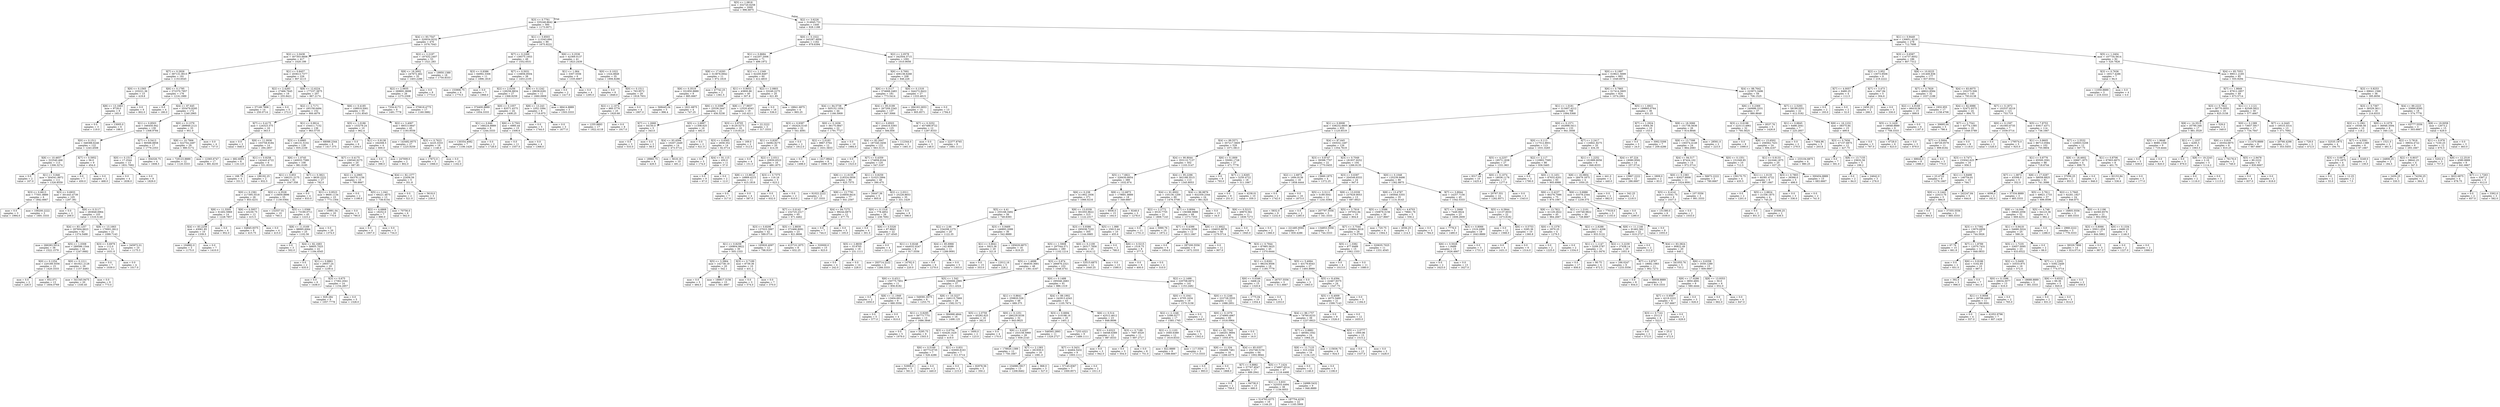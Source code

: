 digraph Tree {
node [shape=box] ;
0 [label="X[5] <= 1.0818\nmse = 332720.6258\nsamples = 2000\nvalue = 996.6875"] ;
1 [label="X[3] <= 0.7761\nmse = 335248.8642\nsamples = 560\nvalue = 1173.0071"] ;
0 -> 1 [labeldistance=2.5, labelangle=45, headlabel="True"] ;
2 [label="X[4] <= 93.7547\nmse = 320034.9232\nsamples = 470\nvalue = 1076.7043"] ;
1 -> 2 ;
3 [label="X[2] <= 2.0438\nmse = 307303.6606\nsamples = 417\nvalue = 1020.199"] ;
2 -> 3 ;
4 [label="X[7] <= 0.2926\nmse = 397131.9015\nsamples = 191\nvalue = 1153.6545"] ;
3 -> 4 ;
5 [label="X[0] <= 0.1565\nmse = 103221.36\nsamples = 15\nvalue = 419.8"] ;
4 -> 5 ;
6 [label="X[8] <= 13.1663\nmse = 9728.0\nsamples = 9\nvalue = 165.0"] ;
5 -> 6 ;
7 [label="mse = 0.0\nsamples = 3\nvalue = 119.0"] ;
6 -> 7 ;
8 [label="mse = 13005.0\nsamples = 6\nvalue = 188.0"] ;
6 -> 8 ;
9 [label="mse = 0.0\nsamples = 6\nvalue = 802.0"] ;
5 -> 9 ;
10 [label="X[6] <= 0.1795\nmse = 372370.7957\nsamples = 176\nvalue = 1216.1989"] ;
4 -> 10 ;
11 [label="mse = 0.0\nsamples = 4\nvalue = 180.0"] ;
10 -> 11 ;
12 [label="X[4] <= 87.645\nmse = 355479.9295\nsamples = 172\nvalue = 1240.2965"] ;
10 -> 12 ;
13 [label="X[1] <= 0.8503\nmse = 346450.942\nsamples = 139\nvalue = 1308.9784"] ;
12 -> 13 ;
14 [label="X[0] <= 0.1511\nmse = 348388.6246\nsamples = 122\nvalue = 1243.4508"] ;
13 -> 14 ;
15 [label="X[8] <= 10.4657\nmse = 322540.468\nsamples = 113\nvalue = 1306.3274"] ;
14 -> 15 ;
16 [label="mse = 0.0\nsamples = 2\nvalue = 167.0"] ;
15 -> 16 ;
17 [label="X[1] <= 0.846\nmse = 304541.9972\nsamples = 111\nvalue = 1326.8559"] ;
15 -> 17 ;
18 [label="X[3] <= 0.6613\nmse = 77501.8889\nsamples = 6\nvalue = 1842.6667"] ;
17 -> 18 ;
19 [label="mse = 0.0\nsamples = 3\nvalue = 1994.0"] ;
18 -> 19 ;
20 [label="mse = 109200.2222\nsamples = 3\nvalue = 1691.3333"] ;
18 -> 20 ;
21 [label="X[3] <= 0.6933\nmse = 301443.4739\nsamples = 105\nvalue = 1297.381"] ;
17 -> 21 ;
22 [label="mse = 0.0\nsamples = 2\nvalue = 209.0"] ;
21 -> 22 ;
23 [label="X[6] <= 0.3117\nmse = 283848.6964\nsamples = 103\nvalue = 1318.5146"] ;
21 -> 23 ;
24 [label="X[4] <= 83.1257\nmse = 297604.6623\nsamples = 82\nvalue = 1374.5488"] ;
23 -> 24 ;
25 [label="mse = 266283.5014\nsamples = 38\nvalue = 1522.1579"] ;
24 -> 25 ;
26 [label="X[5] <= 1.0308\nmse = 289586.1544\nsamples = 44\nvalue = 1247.0682"] ;
24 -> 26 ;
27 [label="X[0] <= 0.1254\nmse = 220189.5556\nsamples = 15\nvalue = 1420.3333"] ;
26 -> 27 ;
28 [label="mse = 0.0\nsamples = 2\nvalue = 226.0"] ;
27 -> 28 ;
29 [label="mse = 852.071\nsamples = 13\nvalue = 1604.0769"] ;
27 -> 29 ;
30 [label="X[0] <= 0.1211\nmse = 301921.2128\nsamples = 29\nvalue = 1157.4483"] ;
26 -> 30 ;
31 [label="mse = 341345.9475\nsamples = 20\nvalue = 1330.45"] ;
30 -> 31 ;
32 [label="mse = 0.0\nsamples = 9\nvalue = 773.0"] ;
30 -> 32 ;
33 [label="X[8] <= 13.1663\nmse = 170001.0612\nsamples = 21\nvalue = 1099.7143"] ;
23 -> 33 ;
34 [label="X[3] <= 0.6979\nmse = 112.0\nsamples = 11\nvalue = 1031.0"] ;
33 -> 34 ;
35 [label="mse = 0.0\nsamples = 7\nvalue = 1039.0"] ;
34 -> 35 ;
36 [label="mse = 0.0\nsamples = 4\nvalue = 1017.0"] ;
34 -> 36 ;
37 [label="mse = 345972.01\nsamples = 10\nvalue = 1175.3"] ;
33 -> 37 ;
38 [label="X[7] <= 0.5952\nmse = 56.0\nsamples = 9\nvalue = 454.0"] ;
14 -> 38 ;
39 [label="mse = 0.0\nsamples = 7\nvalue = 450.0"] ;
38 -> 39 ;
40 [label="mse = 0.0\nsamples = 2\nvalue = 468.0"] ;
38 -> 40 ;
41 [label="X[7] <= 0.5413\nmse = 80588.8858\nsamples = 17\nvalue = 1779.2353"] ;
13 -> 41 ;
42 [label="X[0] <= 0.1511\nmse = 17.2544\nsamples = 13\nvalue = 1831.7692"] ;
41 -> 42 ;
43 [label="mse = 0.0\nsamples = 4\nvalue = 1838.0"] ;
42 -> 43 ;
44 [label="mse = 0.0\nsamples = 9\nvalue = 1829.0"] ;
42 -> 44 ;
45 [label="mse = 304326.75\nsamples = 4\nvalue = 1608.5"] ;
41 -> 45 ;
46 [label="X[0] <= 0.1379\nmse = 289949.2121\nsamples = 33\nvalue = 951.0"] ;
12 -> 46 ;
47 [label="X[8] <= 10.7906\nmse = 322754.2497\nsamples = 29\nvalue = 980.5172"] ;
46 -> 47 ;
48 [label="mse = 729123.8889\nsamples = 12\nvalue = 1120.3333"] ;
47 -> 48 ;
49 [label="mse = 12365.6747\nsamples = 17\nvalue = 881.8235"] ;
47 -> 49 ;
50 [label="mse = 0.0\nsamples = 4\nvalue = 737.0"] ;
46 -> 50 ;
51 [label="X[1] <= 0.8457\nmse = 203613.7377\nsamples = 226\nvalue = 907.4115"] ;
3 -> 51 ;
52 [label="X[2] <= 2.4283\nmse = 27466.7645\nsamples = 19\nvalue = 255.8421"] ;
51 -> 52 ;
53 [label="mse = 37149.7806\nsamples = 14\nvalue = 250.0714"] ;
52 -> 53 ;
54 [label="mse = 0.0\nsamples = 5\nvalue = 272.0"] ;
52 -> 54 ;
55 [label="X[8] <= 12.6224\nmse = 177237.3875\nsamples = 207\nvalue = 967.2174"] ;
51 -> 55 ;
56 [label="X[2] <= 2.7171\nmse = 185158.6494\nsamples = 152\nvalue = 900.4079"] ;
55 -> 56 ;
57 [label="X[7] <= 0.4175\nmse = 124323.375\nsamples = 16\nvalue = 363.5"] ;
56 -> 57 ;
58 [label="mse = 0.0\nsamples = 2\nvalue = 848.0"] ;
57 -> 58 ;
59 [label="X[8] <= 11.0936\nmse = 103758.9184\nsamples = 14\nvalue = 294.2857"] ;
57 -> 59 ;
60 [label="mse = 682.6094\nsamples = 8\nvalue = 116.125"] ;
59 -> 60 ;
61 [label="X[1] <= 0.9258\nmse = 142443.4722\nsamples = 6\nvalue = 531.8333"] ;
59 -> 61 ;
62 [label="mse = 168.75\nsamples = 4\nvalue = 331.5"] ;
61 -> 62 ;
63 [label="mse = 186192.25\nsamples = 2\nvalue = 932.5"] ;
61 -> 63 ;
64 [label="X[1] <= 0.9914\nmse = 154411.7152\nsamples = 136\nvalue = 963.5735"] ;
56 -> 64 ;
65 [label="X[3] <= 0.6985\nmse = 146131.5102\nsamples = 128\nvalue = 935.2109"] ;
64 -> 65 ;
66 [label="X[6] <= 1.0745\nmse = 140033.7589\nsamples = 108\nvalue = 981.0185"] ;
65 -> 66 ;
67 [label="X[1] <= 0.853\nmse = 166231.2175\nsamples = 81\nvalue = 1047.358"] ;
66 -> 67 ;
68 [label="X[0] <= 0.1581\nmse = 217395.5518\nsamples = 26\nvalue = 853.4231"] ;
67 -> 68 ;
69 [label="X[8] <= 11.5505\nmse = 61402.5969\nsamples = 14\nvalue = 1228.7857"] ;
68 -> 69 ;
70 [label="X[4] <= 83.2259\nmse = 43061.85\nsamples = 10\nvalue = 1339.5"] ;
69 -> 70 ;
71 [label="mse = 104882.0\nsamples = 3\nvalue = 1175.0"] ;
70 -> 71 ;
72 [label="mse = 0.0\nsamples = 7\nvalue = 1410.0"] ;
70 -> 72 ;
73 [label="mse = 0.0\nsamples = 4\nvalue = 952.0"] ;
69 -> 73 ;
74 [label="X[6] <= 0.5957\nmse = 43230.75\nsamples = 12\nvalue = 415.5"] ;
68 -> 74 ;
75 [label="mse = 64845.9375\nsamples = 8\nvalue = 415.75"] ;
74 -> 75 ;
76 [label="mse = 0.0\nsamples = 4\nvalue = 415.0"] ;
74 -> 76 ;
77 [label="X[2] <= 4.3528\nmse = 115859.8896\nsamples = 55\nvalue = 1139.0364"] ;
67 -> 77 ;
78 [label="mse = 132557.01\nsamples = 10\nvalue = 760.3"] ;
77 -> 78 ;
79 [label="X[5] <= 1.0366\nmse = 73190.0711\nsamples = 45\nvalue = 1223.2"] ;
77 -> 79 ;
80 [label="X[8] <= 11.0169\nmse = 98995.6064\nsamples = 25\nvalue = 1102.56"] ;
79 -> 80 ;
81 [label="mse = 0.0\nsamples = 3\nvalue = 502.0"] ;
80 -> 81 ;
82 [label="X[4] <= 82.1683\nmse = 56605.7025\nsamples = 22\nvalue = 1184.4545"] ;
80 -> 82 ;
83 [label="mse = 0.0\nsamples = 2\nvalue = 635.0"] ;
82 -> 83 ;
84 [label="X[1] <= 0.8861\nmse = 29057.24\nsamples = 20\nvalue = 1239.4"] ;
82 -> 84 ;
85 [label="mse = 0.0\nsamples = 6\nvalue = 1438.0"] ;
84 -> 85 ;
86 [label="X[3] <= 0.675\nmse = 17362.2041\nsamples = 14\nvalue = 1154.2857"] ;
84 -> 86 ;
87 [label="mse = 929.284\nsamples = 9\nvalue = 1057.7778"] ;
86 -> 87 ;
88 [label="mse = 0.0\nsamples = 5\nvalue = 1328.0"] ;
86 -> 88 ;
89 [label="mse = 0.0\nsamples = 20\nvalue = 1374.0"] ;
79 -> 89 ;
90 [label="X[7] <= 0.3821\nmse = 8630.2222\nsamples = 27\nvalue = 782.0"] ;
66 -> 90 ;
91 [label="mse = 0.0\nsamples = 4\nvalue = 833.0"] ;
90 -> 91 ;
92 [label="X[1] <= 0.9523\nmse = 9600.1134\nsamples = 23\nvalue = 773.1304"] ;
90 -> 92 ;
93 [label="mse = 10991.04\nsamples = 20\nvalue = 770.6"] ;
92 -> 93 ;
94 [label="mse = 0.0\nsamples = 3\nvalue = 790.0"] ;
92 -> 94 ;
95 [label="X[7] <= 0.4175\nmse = 106540.9275\nsamples = 20\nvalue = 687.85"] ;
65 -> 95 ;
96 [label="X[2] <= 4.2965\nmse = 84378.1156\nsamples = 15\nvalue = 799.8667"] ;
95 -> 96 ;
97 [label="mse = 0.0\nsamples = 2\nvalue = 1198.0"] ;
96 -> 97 ;
98 [label="X[5] <= 1.042\nmse = 69221.4675\nsamples = 13\nvalue = 738.6154"] ;
96 -> 98 ;
99 [label="X[2] <= 4.6868\nmse = 18252.0\nsamples = 7\nvalue = 890.0"] ;
98 -> 99 ;
100 [label="mse = 0.0\nsamples = 4\nvalue = 1007.0"] ;
99 -> 100 ;
101 [label="mse = 0.0\nsamples = 3\nvalue = 734.0"] ;
99 -> 101 ;
102 [label="mse = 70756.0\nsamples = 6\nvalue = 562.0"] ;
98 -> 102 ;
103 [label="X[4] <= 82.1377\nmse = 22456.56\nsamples = 5\nvalue = 351.8"] ;
95 -> 103 ;
104 [label="mse = 0.0\nsamples = 2\nvalue = 521.0"] ;
103 -> 104 ;
105 [label="mse = 5618.0\nsamples = 3\nvalue = 239.0"] ;
103 -> 105 ;
106 [label="mse = 68088.2344\nsamples = 8\nvalue = 1417.375"] ;
64 -> 106 ;
107 [label="X[6] <= 0.4185\nmse = 108919.5061\nsamples = 55\nvalue = 1151.8545"] ;
55 -> 107 ;
108 [label="X[5] <= 1.0186\nmse = 153279.24\nsamples = 10\nvalue = 962.4"] ;
107 -> 108 ;
109 [label="mse = 0.0\nsamples = 6\nvalue = 1204.0"] ;
108 -> 109 ;
110 [label="X[1] <= 0.9138\nmse = 164308.5\nsamples = 4\nvalue = 600.0"] ;
108 -> 110 ;
111 [label="mse = 0.0\nsamples = 2\nvalue = 398.0"] ;
110 -> 111 ;
112 [label="mse = 247009.0\nsamples = 2\nvalue = 802.0"] ;
110 -> 112 ;
113 [label="X[2] <= 3.4067\nmse = 89313.0647\nsamples = 45\nvalue = 1193.9556"] ;
107 -> 113 ;
114 [label="mse = 143482.9575\nsamples = 27\nvalue = 1225.9259"] ;
113 -> 114 ;
115 [label="X[3] <= 0.7623\nmse = 4225.3333\nsamples = 18\nvalue = 1146.0"] ;
113 -> 115 ;
116 [label="mse = 17672.0\nsamples = 3\nvalue = 1066.0"] ;
115 -> 116 ;
117 [label="mse = 0.0\nsamples = 15\nvalue = 1162.0"] ;
115 -> 117 ;
118 [label="X[2] <= 2.2197\nmse = 197432.2407\nsamples = 53\nvalue = 1521.283"] ;
2 -> 118 ;
119 [label="X[8] <= 18.3002\nmse = 247672.462\nsamples = 35\nvalue = 1403.2286"] ;
118 -> 119 ;
120 [label="X[2] <= 2.0935\nmse = 269691.8698\nsamples = 26\nvalue = 1275.2308"] ;
119 -> 120 ;
121 [label="mse = 7334.6173\nsamples = 9\nvalue = 1491.7778"] ;
120 -> 121 ;
122 [label="mse = 370618.4775\nsamples = 17\nvalue = 1160.5882"] ;
120 -> 122 ;
123 [label="mse = 0.0\nsamples = 9\nvalue = 1773.0"] ;
119 -> 123 ;
124 [label="mse = 19950.1389\nsamples = 18\nvalue = 1750.8333"] ;
118 -> 124 ;
125 [label="X[1] <= 0.8503\nmse = 113343.694\nsamples = 90\nvalue = 1675.9222"] ;
1 -> 125 ;
126 [label="X[7] <= 0.2269\nmse = 139375.1653\nsamples = 49\nvalue = 1552.6531"] ;
125 -> 126 ;
127 [label="X[3] <= 0.9386\nmse = 64992.3306\nsamples = 11\nvalue = 1896.1818"] ;
126 -> 127 ;
128 [label="mse = 153906.75\nsamples = 4\nvalue = 1770.5"] ;
127 -> 128 ;
129 [label="mse = 0.0\nsamples = 7\nvalue = 1968.0"] ;
127 -> 129 ;
130 [label="X[7] <= 0.5031\nmse = 116856.8504\nsamples = 38\nvalue = 1453.2105"] ;
126 -> 130 ;
131 [label="X[2] <= 2.0256\nmse = 128256.8834\nsamples = 27\nvalue = 1368.9259"] ;
130 -> 131 ;
132 [label="mse = 374400.8889\nsamples = 3\nvalue = 1054.3333"] ;
131 -> 132 ;
133 [label="X[0] <= 0.1057\nmse = 83571.4375\nsamples = 24\nvalue = 1408.25"] ;
131 -> 133 ;
134 [label="X[1] <= 0.846\nmse = 168224.8889\nsamples = 9\nvalue = 1244.3333"] ;
133 -> 134 ;
135 [label="mse = 130354.4082\nsamples = 7\nvalue = 1106.1429"] ;
134 -> 135 ;
136 [label="mse = 0.0\nsamples = 2\nvalue = 1728.0"] ;
134 -> 136 ;
137 [label="X[6] <= 0.7501\nmse = 6985.44\nsamples = 15\nvalue = 1506.6"] ;
133 -> 137 ;
138 [label="mse = 0.0\nsamples = 11\nvalue = 1557.0"] ;
137 -> 138 ;
139 [label="mse = 0.0\nsamples = 4\nvalue = 1368.0"] ;
137 -> 139 ;
140 [label="X[0] <= 0.1242\nmse = 28638.6281\nsamples = 11\nvalue = 1660.0909"] ;
130 -> 140 ;
141 [label="X[8] <= 13.243\nmse = 1052.1094\nsamples = 8\nvalue = 1718.875"] ;
140 -> 141 ;
142 [label="mse = 0.0\nsamples = 5\nvalue = 1744.0"] ;
141 -> 142 ;
143 [label="mse = 0.0\nsamples = 3\nvalue = 1677.0"] ;
141 -> 143 ;
144 [label="mse = 68414.8889\nsamples = 3\nvalue = 1503.3333"] ;
140 -> 144 ;
145 [label="X[6] <= 0.2536\nmse = 42369.0137\nsamples = 41\nvalue = 1823.2439"] ;
125 -> 145 ;
146 [label="X[1] <= 1.064\nmse = 3307.5556\nsamples = 6\nvalue = 1335.6667"] ;
145 -> 146 ;
147 [label="mse = 0.0\nsamples = 2\nvalue = 1417.0"] ;
146 -> 147 ;
148 [label="mse = 0.0\nsamples = 4\nvalue = 1295.0"] ;
146 -> 148 ;
149 [label="X[0] <= 0.1022\nmse = 1324.8849\nsamples = 35\nvalue = 1906.8286"] ;
145 -> 149 ;
150 [label="mse = 0.0\nsamples = 6\nvalue = 1849.0"] ;
149 -> 150 ;
151 [label="X[0] <= 0.1511\nmse = 763.9572\nsamples = 29\nvalue = 1918.7931"] ;
149 -> 151 ;
152 [label="X[2] <= 2.1074\nmse = 860.3776\nsamples = 25\nvalue = 1920.68"] ;
151 -> 152 ;
153 [label="mse = 1255.8893\nsamples = 17\nvalue = 1922.4118"] ;
152 -> 153 ;
154 [label="mse = 0.0\nsamples = 8\nvalue = 1917.0"] ;
152 -> 154 ;
155 [label="mse = 0.0\nsamples = 4\nvalue = 1907.0"] ;
151 -> 155 ;
156 [label="X[2] <= 3.6226\nmse = 314945.731\nsamples = 1440\nvalue = 928.1188"] ;
0 -> 156 [labeldistance=2.5, labelangle=-45, headlabel="False"] ;
157 [label="X[0] <= 0.1022\nmse = 345287.4956\nsamples = 1162\nvalue = 979.6394"] ;
156 -> 157 ;
158 [label="X[1] <= 0.8684\nmse = 142207.2006\nsamples = 71\nvalue = 499.1972"] ;
157 -> 158 ;
159 [label="X[8] <= 17.6293\nmse = 313876.6942\nsamples = 11\nvalue = 972.1818"] ;
158 -> 159 ;
160 [label="X[6] <= 0.3519\nmse = 331850.8889\nsamples = 9\nvalue = 885.6667"] ;
159 -> 160 ;
161 [label="mse = 568445.04\nsamples = 5\nvalue = 996.4"] ;
160 -> 161 ;
162 [label="mse = 1621.6875\nsamples = 4\nvalue = 747.25"] ;
160 -> 162 ;
163 [label="mse = 47742.25\nsamples = 2\nvalue = 1361.5"] ;
159 -> 163 ;
164 [label="X[1] <= 1.1349\nmse = 62200.8497\nsamples = 60\nvalue = 412.4833"] ;
158 -> 164 ;
165 [label="X[1] <= 0.9053\nmse = 43800.86\nsamples = 40\nvalue = 307.8"] ;
164 -> 165 ;
166 [label="X[6] <= 0.3399\nmse = 25536.3447\nsamples = 21\nvalue = 456.5238"] ;
165 -> 166 ;
167 [label="X[7] <= 1.2668\nmse = 54150.0\nsamples = 5\nvalue = 343.0"] ;
166 -> 167 ;
168 [label="mse = 0.0\nsamples = 3\nvalue = 533.0"] ;
167 -> 168 ;
169 [label="mse = 0.0\nsamples = 2\nvalue = 58.0"] ;
167 -> 169 ;
170 [label="X[5] <= 2.6897\nmse = 11308.625\nsamples = 16\nvalue = 492.0"] ;
166 -> 170 ;
171 [label="X[4] <= 93.4594\nmse = 10207.2449\nsamples = 14\nvalue = 473.5714"] ;
170 -> 171 ;
172 [label="mse = 18960.75\nsamples = 4\nvalue = 429.5"] ;
171 -> 172 ;
173 [label="mse = 5618.16\nsamples = 10\nvalue = 491.2"] ;
171 -> 173 ;
174 [label="mse = 0.0\nsamples = 2\nvalue = 621.0"] ;
170 -> 174 ;
175 [label="X[8] <= 17.9937\nmse = 12520.4543\nsamples = 19\nvalue = 143.4211"] ;
165 -> 175 ;
176 [label="X[3] <= 0.8705\nmse = 8129.5273\nsamples = 16\nvalue = 110.8125"] ;
175 -> 176 ;
177 [label="X[3] <= 0.6565\nmse = 2658.352\nsamples = 14\nvalue = 82.0714"] ;
176 -> 177 ;
178 [label="mse = 0.0\nsamples = 3\nvalue = 174.0"] ;
177 -> 178 ;
179 [label="X[4] <= 91.115\nmse = 450.0\nsamples = 11\nvalue = 57.0"] ;
177 -> 179 ;
180 [label="mse = 0.0\nsamples = 9\nvalue = 67.0"] ;
179 -> 180 ;
181 [label="mse = 0.0\nsamples = 2\nvalue = 12.0"] ;
179 -> 181 ;
182 [label="mse = 169.0\nsamples = 2\nvalue = 312.0"] ;
176 -> 182 ;
183 [label="mse = 22.2222\nsamples = 3\nvalue = 317.3333"] ;
175 -> 183 ;
184 [label="X[2] <= 2.0803\nmse = 33249.2275\nsamples = 20\nvalue = 621.85"] ;
164 -> 184 ;
185 [label="mse = 0.0\nsamples = 16\nvalue = 536.0"] ;
184 -> 185 ;
186 [label="mse = 18841.6875\nsamples = 4\nvalue = 965.25"] ;
184 -> 186 ;
187 [label="X[2] <= 2.0578\nmse = 342504.3715\nsamples = 1091\nvalue = 1010.9056"] ;
157 -> 187 ;
188 [label="X[6] <= 0.7691\nmse = 406138.6268\nsamples = 208\nvalue = 846.226"] ;
187 -> 188 ;
189 [label="X[6] <= 0.3117\nmse = 374668.2483\nsamples = 181\nvalue = 773.5414"] ;
188 -> 189 ;
190 [label="X[4] <= 84.5738\nmse = 505152.1054\nsamples = 44\nvalue = 1166.5909"] ;
189 -> 190 ;
191 [label="X[3] <= 0.9387\nmse = 192424.5145\nsamples = 22\nvalue = 541.4091"] ;
190 -> 191 ;
192 [label="X[1] <= 0.8287\nmse = 34082.8275\nsamples = 20\nvalue = 414.35"] ;
191 -> 192 ;
193 [label="mse = 0.0\nsamples = 4\nvalue = 151.0"] ;
192 -> 193 ;
194 [label="X[2] <= 2.0311\nmse = 20930.6523\nsamples = 16\nvalue = 480.1875"] ;
192 -> 194 ;
195 [label="X[8] <= 13.8812\nmse = 16869.4215\nsamples = 11\nvalue = 415.1818"] ;
194 -> 195 ;
196 [label="mse = 0.0\nsamples = 7\nvalue = 317.0"] ;
195 -> 196 ;
197 [label="mse = 0.0\nsamples = 4\nvalue = 587.0"] ;
195 -> 197 ;
198 [label="X[3] <= 0.7375\nmse = 116.16\nsamples = 5\nvalue = 623.2"] ;
194 -> 198 ;
199 [label="mse = 0.0\nsamples = 3\nvalue = 632.0"] ;
198 -> 199 ;
200 [label="mse = 0.0\nsamples = 2\nvalue = 610.0"] ;
198 -> 200 ;
201 [label="mse = 0.0\nsamples = 2\nvalue = 1812.0"] ;
191 -> 201 ;
202 [label="X[0] <= 0.1636\nmse = 36175.0847\nsamples = 22\nvalue = 1791.7727"] ;
190 -> 202 ;
203 [label="X[2] <= 2.0183\nmse = 9867.5764\nsamples = 12\nvalue = 1631.5833"] ;
202 -> 203 ;
204 [label="mse = 0.0\nsamples = 4\nvalue = 1498.0"] ;
203 -> 204 ;
205 [label="mse = 1417.9844\nsamples = 8\nvalue = 1698.375"] ;
203 -> 205 ;
206 [label="mse = 0.0\nsamples = 10\nvalue = 1984.0"] ;
202 -> 206 ;
207 [label="X[4] <= 95.0199\nmse = 267209.2345\nsamples = 137\nvalue = 647.3066"] ;
189 -> 207 ;
208 [label="X[1] <= 0.8503\nmse = 204416.5393\nsamples = 125\nvalue = 584.856"] ;
207 -> 208 ;
209 [label="X[4] <= 82.2647\nmse = 187340.3456\nsamples = 122\nvalue = 563.3115"] ;
208 -> 209 ;
210 [label="mse = 0.0\nsamples = 2\nvalue = 1523.0"] ;
209 -> 210 ;
211 [label="X[7] <= 0.4359\nmse = 174856.8164\nsamples = 120\nvalue = 547.3167"] ;
209 -> 211 ;
212 [label="X[8] <= 11.6155\nmse = 218324.0936\nsamples = 80\nvalue = 625.7375"] ;
211 -> 212 ;
213 [label="mse = 91022.2222\nsamples = 3\nvalue = 227.3333"] ;
212 -> 213 ;
214 [label="X[8] <= 13.7791\nmse = 216858.8416\nsamples = 77\nvalue = 641.2597"] ;
212 -> 214 ;
215 [label="X[7] <= 0.0142\nmse = 232725.2317\nsamples = 65\nvalue = 671.4462"] ;
214 -> 215 ;
216 [label="X[3] <= 0.8206\nmse = 137023.3997\nsamples = 42\nvalue = 589.0714"] ;
215 -> 216 ;
217 [label="X[1] <= 0.8259\nmse = 100804.9822\nsamples = 30\nvalue = 505.1333"] ;
216 -> 217 ;
218 [label="X[5] <= 3.3964\nmse = 142738.19\nsamples = 20\nvalue = 542.1"] ;
217 -> 218 ;
219 [label="mse = 0.0\nsamples = 5\nvalue = 484.0"] ;
218 -> 219 ;
220 [label="mse = 188817.3156\nsamples = 15\nvalue = 561.4667"] ;
218 -> 220 ;
221 [label="X[3] <= 0.7189\nmse = 8739.36\nsamples = 10\nvalue = 431.2"] ;
217 -> 221 ;
222 [label="mse = 0.0\nsamples = 3\nvalue = 574.0"] ;
221 -> 222 ;
223 [label="mse = 0.0\nsamples = 7\nvalue = 370.0"] ;
221 -> 223 ;
224 [label="mse = 165920.4097\nsamples = 12\nvalue = 798.9167"] ;
216 -> 224 ;
225 [label="X[5] <= 2.8839\nmse = 372466.8091\nsamples = 23\nvalue = 821.8696"] ;
215 -> 225 ;
226 [label="mse = 415710.1875\nsamples = 8\nvalue = 632.25"] ;
225 -> 226 ;
227 [label="mse = 320000.0\nsamples = 15\nvalue = 923.0"] ;
225 -> 227 ;
228 [label="X[4] <= 84.7275\nmse = 99244.6875\nsamples = 12\nvalue = 477.75"] ;
214 -> 228 ;
229 [label="mse = 0.0\nsamples = 7\nvalue = 744.0"] ;
228 -> 229 ;
230 [label="mse = 0.0\nsamples = 5\nvalue = 105.0"] ;
228 -> 230 ;
231 [label="X[1] <= 0.8259\nmse = 51023.2994\nsamples = 40\nvalue = 390.475"] ;
211 -> 231 ;
232 [label="mse = 34447.36\nsamples = 5\nvalue = 805.8"] ;
231 -> 232 ;
233 [label="X[2] <= 2.0311\nmse = 25228.8653\nsamples = 35\nvalue = 331.1429"] ;
231 -> 233 ;
234 [label="X[0] <= 0.1318\nmse = 778.4852\nsamples = 26\nvalue = 238.7692"] ;
233 -> 234 ;
235 [label="mse = 0.0\nsamples = 4\nvalue = 301.0"] ;
234 -> 235 ;
236 [label="X[6] <= 0.5326\nmse = 87.8843\nsamples = 22\nvalue = 227.4545"] ;
234 -> 236 ;
237 [label="X[5] <= 2.8839\nmse = 33.8765\nsamples = 18\nvalue = 231.1111"] ;
236 -> 237 ;
238 [label="mse = 0.0\nsamples = 4\nvalue = 242.0"] ;
237 -> 238 ;
239 [label="mse = 0.0\nsamples = 14\nvalue = 228.0"] ;
237 -> 239 ;
240 [label="mse = 0.0\nsamples = 4\nvalue = 211.0"] ;
236 -> 240 ;
241 [label="mse = 0.0\nsamples = 9\nvalue = 598.0"] ;
233 -> 241 ;
242 [label="mse = 112344.0\nsamples = 3\nvalue = 1461.0"] ;
208 -> 242 ;
243 [label="X[7] <= 0.3252\nmse = 457488.9722\nsamples = 12\nvalue = 1297.8333"] ;
207 -> 243 ;
244 [label="mse = 0.0\nsamples = 3\nvalue = 148.0"] ;
243 -> 244 ;
245 [label="mse = 22377.8765\nsamples = 9\nvalue = 1681.1111"] ;
243 -> 245 ;
246 [label="X[0] <= 0.1318\nmse = 344272.8422\nsamples = 27\nvalue = 1333.4815"] ;
188 -> 246 ;
247 [label="mse = 284163.2653\nsamples = 14\nvalue = 905.8571"] ;
246 -> 247 ;
248 [label="mse = 0.0\nsamples = 13\nvalue = 1794.0"] ;
246 -> 248 ;
249 [label="X[0] <= 0.1997\nmse = 319621.5699\nsamples = 883\nvalue = 1049.6976"] ;
187 -> 249 ;
250 [label="X[6] <= 0.7865\nmse = 317414.3905\nsamples = 824\nvalue = 1074.2961"] ;
249 -> 250 ;
251 [label="X[1] <= 1.0181\nmse = 313407.4212\nsamples = 788\nvalue = 1094.5368"] ;
250 -> 251 ;
252 [label="X[1] <= 0.9008\nmse = 338232.6605\nsamples = 655\nvalue = 1125.6519"] ;
251 -> 252 ;
253 [label="X[4] <= 99.5571\nmse = 357217.5605\nsamples = 529\nvalue = 1071.0813"] ;
252 -> 253 ;
254 [label="X[4] <= 90.8044\nmse = 353110.7137\nsamples = 502\nvalue = 1103.3147"] ;
253 -> 254 ;
255 [label="X[5] <= 7.6821\nmse = 328430.6654\nsamples = 389\nvalue = 1032.874"] ;
254 -> 255 ;
256 [label="X[6] <= 0.238\nmse = 311902.1936\nsamples = 371\nvalue = 1066.0216"] ;
255 -> 256 ;
257 [label="X[5] <= 4.41\nmse = 255168.3492\nsamples = 56\nvalue = 749.8393"] ;
256 -> 257 ;
258 [label="X[2] <= 2.66\nmse = 234208.1275\nsamples = 20\nvalue = 1122.35"] ;
257 -> 258 ;
259 [label="X[1] <= 0.8248\nmse = 444032.0247\nsamples = 9\nvalue = 917.5556"] ;
258 -> 259 ;
260 [label="mse = 293714.2222\nsamples = 6\nvalue = 1266.3333"] ;
259 -> 260 ;
261 [label="mse = 14792.0\nsamples = 3\nvalue = 220.0"] ;
259 -> 261 ;
262 [label="X[4] <= 85.6966\nmse = 142.8099\nsamples = 11\nvalue = 1289.9091"] ;
258 -> 262 ;
263 [label="mse = 0.0\nsamples = 6\nvalue = 1279.0"] ;
262 -> 263 ;
264 [label="mse = 0.0\nsamples = 5\nvalue = 1303.0"] ;
262 -> 264 ;
265 [label="X[3] <= 0.9469\nmse = 146893.2099\nsamples = 36\nvalue = 542.8889"] ;
257 -> 265 ;
266 [label="X[1] <= 0.8641\nmse = 5923.36\nsamples = 20\nvalue = 321.8"] ;
265 -> 266 ;
267 [label="mse = 0.0\nsamples = 15\nvalue = 353.0"] ;
266 -> 267 ;
268 [label="mse = 12012.16\nsamples = 5\nvalue = 228.2"] ;
266 -> 268 ;
269 [label="mse = 185629.6875\nsamples = 16\nvalue = 819.25"] ;
265 -> 269 ;
270 [label="X[8] <= 13.0339\nmse = 301055.9622\nsamples = 315\nvalue = 1122.2317"] ;
256 -> 270 ;
271 [label="X[3] <= 0.9386\nmse = 295038.7233\nsamples = 305\nvalue = 1144.0885"] ;
270 -> 271 ;
272 [label="X[5] <= 1.5908\nmse = 297544.571\nsamples = 280\nvalue = 1102.1214"] ;
271 -> 272 ;
273 [label="X[5] <= 1.4698\nmse = 364630.3681\nsamples = 48\nvalue = 1361.4167"] ;
272 -> 273 ;
274 [label="X[6] <= 0.4311\nmse = 150775.7851\nsamples = 11\nvalue = 856.8182"] ;
273 -> 274 ;
275 [label="mse = 0.0\nsamples = 2\nvalue = 1650.0"] ;
274 -> 275 ;
276 [label="X[8] <= 11.1949\nmse = 13404.6914\nsamples = 9\nvalue = 680.5556"] ;
274 -> 276 ;
277 [label="mse = 0.0\nsamples = 5\nvalue = 577.0"] ;
276 -> 277 ;
278 [label="mse = 0.0\nsamples = 4\nvalue = 810.0"] ;
276 -> 278 ;
279 [label="X[5] <= 1.542\nmse = 330006.2995\nsamples = 37\nvalue = 1511.4324"] ;
273 -> 279 ;
280 [label="mse = 549391.9375\nsamples = 8\nvalue = 1253.75"] ;
279 -> 280 ;
281 [label="X[8] <= 10.3227\nmse = 246115.7669\nsamples = 29\nvalue = 1582.5172"] ;
279 -> 281 ;
282 [label="X[1] <= 0.8295\nmse = 56773.7751\nsamples = 13\nvalue = 1686.3846"] ;
281 -> 282 ;
283 [label="mse = 0.0\nsamples = 5\nvalue = 1979.0"] ;
282 -> 283 ;
284 [label="mse = 5295.75\nsamples = 8\nvalue = 1503.5"] ;
282 -> 284 ;
285 [label="mse = 384068.4844\nsamples = 16\nvalue = 1498.125"] ;
281 -> 285 ;
286 [label="X[3] <= 0.874\nmse = 266876.2321\nsamples = 232\nvalue = 1048.4741"] ;
272 -> 286 ;
287 [label="X[0] <= 0.1488\nmse = 295046.2683\nsamples = 91\nvalue = 886.1319"] ;
286 -> 287 ;
288 [label="X[1] <= 0.8641\nmse = 259820.526\nsamples = 48\nvalue = 689.375"] ;
287 -> 288 ;
289 [label="X[5] <= 2.0759\nmse = 65282.625\nsamples = 16\nvalue = 382.0"] ;
288 -> 289 ;
290 [label="X[3] <= 0.6754\nmse = 63428.1429\nsamples = 14\nvalue = 419.0"] ;
289 -> 290 ;
291 [label="X[6] <= 0.5169\nmse = 40773.6735\nsamples = 7\nvalue = 526.4286"] ;
290 -> 291 ;
292 [label="mse = 52900.0\nsamples = 5\nvalue = 561.0"] ;
291 -> 292 ;
293 [label="mse = 0.0\nsamples = 2\nvalue = 440.0"] ;
291 -> 293 ;
294 [label="X[1] <= 0.831\nmse = 63000.8163\nsamples = 7\nvalue = 311.5714"] ;
290 -> 294 ;
295 [label="mse = 0.0\nsamples = 2\nvalue = 215.0"] ;
294 -> 295 ;
296 [label="mse = 82978.56\nsamples = 5\nvalue = 350.2"] ;
294 -> 296 ;
297 [label="mse = 1600.0\nsamples = 2\nvalue = 123.0"] ;
289 -> 297 ;
298 [label="X[0] <= 0.1251\nmse = 286229.9336\nsamples = 32\nvalue = 843.0625"] ;
288 -> 298 ;
299 [label="mse = 0.0\nsamples = 4\nvalue = 170.0"] ;
298 -> 299 ;
300 [label="X[6] <= 0.4297\nmse = 253158.5969\nsamples = 28\nvalue = 939.2143"] ;
298 -> 300 ;
301 [label="mse = 178920.1389\nsamples = 12\nvalue = 750.1667"] ;
300 -> 301 ;
302 [label="X[7] <= 2.1383\nmse = 261930.0\nsamples = 16\nvalue = 1081.0"] ;
300 -> 302 ;
303 [label="mse = 234980.5917\nsamples = 13\nvalue = 1208.8462"] ;
302 -> 303 ;
304 [label="mse = 968.0\nsamples = 3\nvalue = 527.0"] ;
302 -> 304 ;
305 [label="X[4] <= 89.1902\nmse = 242913.4343\nsamples = 43\nvalue = 1105.7674"] ;
287 -> 305 ;
306 [label="X[3] <= 0.6694\nmse = 310198.16\nsamples = 20\nvalue = 1401.2"] ;
305 -> 306 ;
307 [label="mse = 546565.2893\nsamples = 11\nvalue = 1329.2727"] ;
306 -> 307 ;
308 [label="mse = 7253.4321\nsamples = 9\nvalue = 1489.1111"] ;
306 -> 308 ;
309 [label="X[6] <= 0.514\nmse = 42512.4612\nsamples = 23\nvalue = 848.8696"] ;
305 -> 309 ;
310 [label="X[3] <= 0.6323\nmse = 34048.6389\nsamples = 12\nvalue = 987.8333"] ;
309 -> 310 ;
311 [label="X[7] <= 0.3431\nmse = 44464.5432\nsamples = 9\nvalue = 1003.1111"] ;
310 -> 311 ;
312 [label="mse = 57145.8367\nsamples = 7\nvalue = 1000.8571"] ;
311 -> 312 ;
313 [label="mse = 0.0\nsamples = 2\nvalue = 1011.0"] ;
311 -> 313 ;
314 [label="mse = 0.0\nsamples = 3\nvalue = 942.0"] ;
310 -> 314 ;
315 [label="X[3] <= 0.7189\nmse = 7697.6529\nsamples = 11\nvalue = 697.2727"] ;
309 -> 315 ;
316 [label="mse = 0.0\nsamples = 3\nvalue = 554.0"] ;
315 -> 316 ;
317 [label="mse = 0.0\nsamples = 8\nvalue = 751.0"] ;
315 -> 317 ;
318 [label="X[2] <= 2.1499\nmse = 220708.6972\nsamples = 141\nvalue = 1153.2482"] ;
286 -> 318 ;
319 [label="X[0] <= 0.1041\nmse = 6705.1634\nsamples = 19\nvalue = 1570.3158"] ;
318 -> 319 ;
320 [label="X[2] <= 2.1246\nmse = 5396.0277\nsamples = 17\nvalue = 1585.1765"] ;
319 -> 320 ;
321 [label="X[2] <= 2.1103\nmse = 3560.6389\nsamples = 12\nvalue = 1619.8333"] ;
320 -> 321 ;
322 [label="mse = 822.8889\nsamples = 9\nvalue = 1588.6667"] ;
321 -> 322 ;
323 [label="mse = 117.5556\nsamples = 3\nvalue = 1713.3333"] ;
321 -> 323 ;
324 [label="mse = 0.0\nsamples = 5\nvalue = 1502.0"] ;
320 -> 324 ;
325 [label="mse = 0.0\nsamples = 2\nvalue = 1444.0"] ;
319 -> 325 ;
326 [label="X[0] <= 0.1246\nmse = 222728.3555\nsamples = 122\nvalue = 1088.2951"] ;
318 -> 326 ;
327 [label="X[0] <= 0.1076\nmse = 274960.4967\nsamples = 83\nvalue = 1018.0964"] ;
326 -> 327 ;
328 [label="X[4] <= 82.7545\nmse = 246201.9694\nsamples = 80\nvalue = 1055.675"] ;
327 -> 328 ;
329 [label="X[8] <= 11.334\nmse = 164489.7461\nsamples = 16\nvalue = 1266.4375"] ;
328 -> 329 ;
330 [label="mse = 0.0\nsamples = 11\nvalue = 993.0"] ;
329 -> 330 ;
331 [label="mse = 0.0\nsamples = 5\nvalue = 1868.0"] ;
329 -> 331 ;
332 [label="X[4] <= 85.0357\nmse = 252748.5154\nsamples = 64\nvalue = 1002.9844"] ;
328 -> 332 ;
333 [label="X[7] <= 0.8882\nmse = 57767.8547\nsamples = 17\nvalue = 689.2941"] ;
332 -> 333 ;
334 [label="mse = 0.0\nsamples = 2\nvalue = 759.0"] ;
333 -> 334 ;
335 [label="mse = 64736.0\nsamples = 15\nvalue = 680.0"] ;
333 -> 335 ;
336 [label="X[5] <= 7.1424\nmse = 274807.6514\nsamples = 47\nvalue = 1116.4468"] ;
332 -> 336 ;
337 [label="X[1] <= 0.833\nmse = 325553.4494\nsamples = 38\nvalue = 1156.6053"] ;
336 -> 337 ;
338 [label="mse = 514763.4375\nsamples = 16\nvalue = 1144.25"] ;
337 -> 338 ;
339 [label="mse = 187754.4236\nsamples = 22\nvalue = 1165.5909"] ;
337 -> 339 ;
340 [label="mse = 24988.5432\nsamples = 9\nvalue = 946.8889"] ;
336 -> 340 ;
341 [label="mse = 0.0\nsamples = 3\nvalue = 16.0"] ;
327 -> 341 ;
342 [label="X[4] <= 86.1757\nmse = 78760.6233\nsamples = 39\nvalue = 1237.6923"] ;
326 -> 342 ;
343 [label="X[7] <= 0.8882\nmse = 48584.1042\nsamples = 24\nvalue = 1064.25"] ;
342 -> 343 ;
344 [label="X[8] <= 11.7125\nmse = 310.2344\nsamples = 16\nvalue = 1134.125"] ;
343 -> 344 ;
345 [label="mse = 0.0\nsamples = 11\nvalue = 1146.0"] ;
344 -> 345 ;
346 [label="mse = 0.0\nsamples = 5\nvalue = 1108.0"] ;
344 -> 346 ;
347 [label="mse = 115836.75\nsamples = 8\nvalue = 924.5"] ;
343 -> 347 ;
348 [label="X[5] <= 2.0777\nmse = 1900.96\nsamples = 15\nvalue = 1515.2"] ;
342 -> 348 ;
349 [label="mse = 0.0\nsamples = 12\nvalue = 1537.0"] ;
348 -> 349 ;
350 [label="mse = 0.0\nsamples = 3\nvalue = 1428.0"] ;
348 -> 350 ;
351 [label="X[0] <= 0.1109\nmse = 26317.7856\nsamples = 25\nvalue = 1614.12"] ;
271 -> 351 ;
352 [label="mse = 53515.6875\nsamples = 12\nvalue = 1640.25"] ;
351 -> 352 ;
353 [label="mse = 0.0\nsamples = 13\nvalue = 1590.0"] ;
351 -> 353 ;
354 [label="X[5] <= 1.988\nmse = 25613.44\nsamples = 10\nvalue = 455.6"] ;
270 -> 354 ;
355 [label="mse = 0.0\nsamples = 2\nvalue = 768.0"] ;
354 -> 355 ;
356 [label="X[6] <= 0.5215\nmse = 1518.75\nsamples = 8\nvalue = 377.5"] ;
354 -> 356 ;
357 [label="mse = 0.0\nsamples = 6\nvalue = 400.0"] ;
356 -> 357 ;
358 [label="mse = 0.0\nsamples = 2\nvalue = 310.0"] ;
356 -> 358 ;
359 [label="X[8] <= 12.6873\nmse = 179681.8889\nsamples = 18\nvalue = 349.6667"] ;
255 -> 359 ;
360 [label="mse = 6936.0\nsamples = 15\nvalue = 164.0"] ;
359 -> 360 ;
361 [label="mse = 9248.0\nsamples = 3\nvalue = 1278.0"] ;
359 -> 361 ;
362 [label="X[4] <= 95.2296\nmse = 362188.3515\nsamples = 113\nvalue = 1345.8053"] ;
254 -> 362 ;
363 [label="X[4] <= 91.6002\nmse = 155136.1209\nsamples = 89\nvalue = 1476.3708"] ;
362 -> 363 ;
364 [label="X[2] <= 2.2772\nmse = 6516.7755\nsamples = 21\nvalue = 1808.7143"] ;
363 -> 364 ;
365 [label="mse = 0.0\nsamples = 11\nvalue = 1751.0"] ;
364 -> 365 ;
366 [label="mse = 5990.76\nsamples = 10\nvalue = 1872.2"] ;
364 -> 366 ;
367 [label="X[7] <= 0.8094\nmse = 156388.9888\nsamples = 68\nvalue = 1373.7353"] ;
363 -> 367 ;
368 [label="X[7] <= 0.4399\nmse = 163434.3056\nsamples = 12\nvalue = 1813.1667"] ;
367 -> 368 ;
369 [label="mse = 0.0\nsamples = 6\nvalue = 1954.0"] ;
368 -> 369 ;
370 [label="mse = 287200.5556\nsamples = 6\nvalue = 1672.3333"] ;
368 -> 370 ;
371 [label="X[8] <= 11.6922\nmse = 104633.8878\nsamples = 56\nvalue = 1279.5714"] ;
367 -> 371 ;
372 [label="mse = 0.0\nsamples = 11\nvalue = 907.0"] ;
371 -> 372 ;
373 [label="X[3] <= 0.7944\nmse = 87985.5625\nsamples = 45\nvalue = 1370.6444"] ;
371 -> 373 ;
374 [label="X[1] <= 0.8261\nmse = 98234.9506\nsamples = 18\nvalue = 1185.7778"] ;
373 -> 374 ;
375 [label="X[6] <= 0.0346\nmse = 3468.24\nsamples = 15\nvalue = 1320.6"] ;
374 -> 375 ;
376 [label="mse = 1775.04\nsamples = 10\nvalue = 1354.4"] ;
375 -> 376 ;
377 [label="mse = 0.0\nsamples = 5\nvalue = 1253.0"] ;
375 -> 377 ;
378 [label="mse = 26757.5556\nsamples = 3\nvalue = 511.6667"] ;
374 -> 378 ;
379 [label="X[5] <= 5.4064\nmse = 43179.6543\nsamples = 27\nvalue = 1493.8889"] ;
373 -> 379 ;
380 [label="mse = 0.0\nsamples = 3\nvalue = 1063.0"] ;
379 -> 380 ;
381 [label="X[5] <= 8.4394\nmse = 22467.9375\nsamples = 24\nvalue = 1547.75"] ;
379 -> 381 ;
382 [label="X[5] <= 6.4009\nmse = 4075.3469\nsamples = 21\nvalue = 1599.7143"] ;
381 -> 382 ;
383 [label="mse = 0.0\nsamples = 9\nvalue = 1526.0"] ;
382 -> 383 ;
384 [label="mse = 0.0\nsamples = 12\nvalue = 1655.0"] ;
382 -> 384 ;
385 [label="mse = 0.0\nsamples = 3\nvalue = 1184.0"] ;
381 -> 385 ;
386 [label="X[4] <= 96.9876\nmse = 832359.2344\nsamples = 24\nvalue = 861.625"] ;
362 -> 386 ;
387 [label="mse = 0.0\nsamples = 13\nvalue = 34.0"] ;
386 -> 387 ;
388 [label="X[6] <= 0.5215\nmse = 49870.562\nsamples = 11\nvalue = 1839.7273"] ;
386 -> 388 ;
389 [label="mse = 0.0\nsamples = 9\nvalue = 1945.0"] ;
388 -> 389 ;
390 [label="mse = 0.0\nsamples = 2\nvalue = 1366.0"] ;
388 -> 390 ;
391 [label="X[6] <= 0.1809\nmse = 55092.1728\nsamples = 27\nvalue = 471.7778"] ;
253 -> 391 ;
392 [label="mse = 0.0\nsamples = 9\nvalue = 793.0"] ;
391 -> 392 ;
393 [label="X[7] <= 2.8265\nmse = 5250.4722\nsamples = 18\nvalue = 311.1667"] ;
391 -> 393 ;
394 [label="mse = 0.0\nsamples = 8\nvalue = 251.0"] ;
393 -> 394 ;
395 [label="mse = 4238.01\nsamples = 10\nvalue = 359.3"] ;
393 -> 395 ;
396 [label="X[4] <= 87.645\nmse = 193532.1497\nsamples = 126\nvalue = 1354.7619"] ;
252 -> 396 ;
397 [label="X[3] <= 0.8747\nmse = 39398.7707\nsamples = 22\nvalue = 1770.0455"] ;
396 -> 397 ;
398 [label="X[2] <= 2.6872\nmse = 1694.9136\nsamples = 18\nvalue = 1858.4444"] ;
397 -> 398 ;
399 [label="mse = 0.0\nsamples = 2\nvalue = 1742.0"] ;
398 -> 399 ;
400 [label="mse = 0.0\nsamples = 16\nvalue = 1873.0"] ;
398 -> 400 ;
401 [label="mse = 15660.1875\nsamples = 4\nvalue = 1372.25"] ;
397 -> 401 ;
402 [label="X[3] <= 0.7049\nmse = 181937.9252\nsamples = 104\nvalue = 1266.9135"] ;
396 -> 402 ;
403 [label="X[3] <= 0.6387\nmse = 204549.8333\nsamples = 24\nvalue = 947.0"] ;
402 -> 403 ;
404 [label="X[5] <= 3.3111\nmse = 5189.5041\nsamples = 11\nvalue = 1241.6364"] ;
403 -> 404 ;
405 [label="mse = 5832.0\nsamples = 9\nvalue = 1232.0"] ;
404 -> 405 ;
406 [label="mse = 0.0\nsamples = 2\nvalue = 1285.0"] ;
404 -> 406 ;
407 [label="X[8] <= 13.0339\nmse = 237629.9053\nsamples = 13\nvalue = 697.6923"] ;
403 -> 407 ;
408 [label="mse = 207797.5556\nsamples = 3\nvalue = 341.3333"] ;
407 -> 408 ;
409 [label="X[5] <= 3.7916\nmse = 197052.84\nsamples = 10\nvalue = 804.6"] ;
407 -> 409 ;
410 [label="mse = 221485.9592\nsamples = 7\nvalue = 830.4286"] ;
409 -> 410 ;
411 [label="mse = 134853.5556\nsamples = 3\nvalue = 744.3333"] ;
409 -> 411 ;
412 [label="X[0] <= 0.1048\nmse = 135239.9498\nsamples = 80\nvalue = 1362.8875"] ;
402 -> 412 ;
413 [label="X[8] <= 13.4787\nmse = 195946.5355\nsamples = 35\nvalue = 1131.9143"] ;
412 -> 413 ;
414 [label="X[5] <= 1.5588\nmse = 150879.3156\nsamples = 30\nvalue = 1227.8667"] ;
413 -> 414 ;
415 [label="X[7] <= 3.7544\nmse = 153864.3018\nsamples = 26\nvalue = 1176.0769"] ;
414 -> 415 ;
416 [label="X[5] <= 1.3382\nmse = 877.8489\nsamples = 15\nvalue = 1062.1333"] ;
415 -> 416 ;
417 [label="mse = 0.0\nsamples = 4\nvalue = 1013.0"] ;
416 -> 417 ;
418 [label="mse = 0.0\nsamples = 11\nvalue = 1080.0"] ;
416 -> 418 ;
419 [label="mse = 320635.7025\nsamples = 11\nvalue = 1331.4545"] ;
415 -> 419 ;
420 [label="mse = 720.75\nsamples = 4\nvalue = 1564.5"] ;
414 -> 420 ;
421 [label="X[5] <= 4.6703\nmse = 79661.76\nsamples = 5\nvalue = 556.2"] ;
413 -> 421 ;
422 [label="mse = 4556.25\nsamples = 2\nvalue = 214.5"] ;
421 -> 422 ;
423 [label="mse = 0.0\nsamples = 3\nvalue = 784.0"] ;
421 -> 423 ;
424 [label="X[7] <= 3.8944\nmse = 14257.7156\nsamples = 45\nvalue = 1542.5333"] ;
412 -> 424 ;
425 [label="X[7] <= 1.2668\nmse = 7449.0624\nsamples = 23\nvalue = 1608.2609"] ;
424 -> 425 ;
426 [label="mse = 7776.0\nsamples = 5\nvalue = 1480.0"] ;
425 -> 426 ;
427 [label="X[3] <= 0.8066\nmse = 1519.2099\nsamples = 18\nvalue = 1643.8889"] ;
425 -> 427 ;
428 [label="X[6] <= 0.5028\nmse = 1.8489\nsamples = 15\nvalue = 1626.4667"] ;
427 -> 428 ;
429 [label="mse = 0.0\nsamples = 2\nvalue = 1623.0"] ;
428 -> 429 ;
430 [label="mse = 0.0\nsamples = 13\nvalue = 1627.0"] ;
428 -> 430 ;
431 [label="mse = 0.0\nsamples = 3\nvalue = 1731.0"] ;
427 -> 431 ;
432 [label="X[5] <= 6.5844\nmse = 12137.6033\nsamples = 22\nvalue = 1473.8182"] ;
424 -> 432 ;
433 [label="mse = 0.0\nsamples = 12\nvalue = 1568.0"] ;
432 -> 433 ;
434 [label="X[6] <= 0.5753\nmse = 3285.36\nsamples = 10\nvalue = 1360.8"] ;
432 -> 434 ;
435 [label="mse = 0.0\nsamples = 4\nvalue = 1431.0"] ;
434 -> 435 ;
436 [label="mse = 0.0\nsamples = 6\nvalue = 1314.0"] ;
434 -> 436 ;
437 [label="X[0] <= 0.1571\nmse = 162898.5411\nsamples = 133\nvalue = 941.3008"] ;
251 -> 437 ;
438 [label="X[0] <= 0.113\nmse = 117512.8931\nsamples = 113\nvalue = 1031.0265"] ;
437 -> 438 ;
439 [label="X[5] <= 4.2257\nmse = 19572.1838\nsamples = 27\nvalue = 1331.963"] ;
438 -> 439 ;
440 [label="mse = 8317.44\nsamples = 10\nvalue = 1425.4"] ;
439 -> 440 ;
441 [label="X[0] <= 0.1074\nmse = 18036.1176\nsamples = 17\nvalue = 1277.0"] ;
439 -> 441 ;
442 [label="mse = 20767.551\nsamples = 14\nvalue = 1262.8571"] ;
441 -> 442 ;
443 [label="mse = 0.0\nsamples = 3\nvalue = 1343.0"] ;
441 -> 443 ;
444 [label="X[2] <= 2.117\nmse = 110902.7595\nsamples = 86\nvalue = 936.5465"] ;
438 -> 444 ;
445 [label="mse = 0.0\nsamples = 3\nvalue = 1790.0"] ;
444 -> 445 ;
446 [label="X[0] <= 0.1451\nmse = 87632.6201\nsamples = 83\nvalue = 905.6988"] ;
444 -> 446 ;
447 [label="X[6] <= 0.4237\nmse = 80276.7086\nsamples = 75\nvalue = 870.1067"] ;
446 -> 447 ;
448 [label="X[8] <= 13.7821\nmse = 41129.2622\nsamples = 45\nvalue = 964.2667"] ;
447 -> 448 ;
449 [label="X[0] <= 0.1378\nmse = 2970.25\nsamples = 4\nvalue = 1279.5"] ;
448 -> 449 ;
450 [label="mse = 0.0\nsamples = 2\nvalue = 1225.0"] ;
449 -> 450 ;
451 [label="mse = 0.0\nsamples = 2\nvalue = 1334.0"] ;
449 -> 451 ;
452 [label="X[2] <= 2.8288\nmse = 34211.4206\nsamples = 41\nvalue = 933.5122"] ;
448 -> 452 ;
453 [label="X[1] <= 1.1147\nmse = 5209.3787\nsamples = 21\nvalue = 821.0476"] ;
452 -> 453 ;
454 [label="mse = 0.0\nsamples = 17\nvalue = 856.0"] ;
453 -> 454 ;
455 [label="mse = 90.75\nsamples = 4\nvalue = 672.5"] ;
453 -> 455 ;
456 [label="X[2] <= 3.2239\nmse = 37438.14\nsamples = 20\nvalue = 1051.6"] ;
452 -> 456 ;
457 [label="mse = 166.0247\nsamples = 9\nvalue = 1233.5556"] ;
456 -> 457 ;
458 [label="X[7] <= 0.8767\nmse = 18682.1983\nsamples = 11\nvalue = 902.7273"] ;
456 -> 458 ;
459 [label="mse = 0.0\nsamples = 8\nvalue = 934.0"] ;
458 -> 459 ;
460 [label="mse = 58938.8889\nsamples = 3\nvalue = 819.3333"] ;
458 -> 460 ;
461 [label="X[1] <= 1.2101\nmse = 105749.9822\nsamples = 30\nvalue = 728.8667"] ;
447 -> 461 ;
462 [label="X[8] <= 11.1146\nmse = 91462.562\nsamples = 22\nvalue = 610.2727"] ;
461 -> 462 ;
463 [label="mse = 0.0\nsamples = 2\nvalue = 312.0"] ;
462 -> 463 ;
464 [label="X[4] <= 83.3824\nmse = 90822.49\nsamples = 20\nvalue = 640.1"] ;
462 -> 464 ;
465 [label="mse = 341055.76\nsamples = 5\nvalue = 733.2"] ;
464 -> 465 ;
466 [label="X[6] <= 0.6358\nmse = 3559.1289\nsamples = 15\nvalue = 609.0667"] ;
464 -> 466 ;
467 [label="X[8] <= 17.0286\nmse = 3850.4691\nsamples = 9\nvalue = 580.4444"] ;
466 -> 467 ;
468 [label="X[7] <= 0.9567\nmse = 4219.2222\nsamples = 6\nvalue = 557.6667"] ;
467 -> 468 ;
469 [label="X[3] <= 0.7141\nmse = 2512.5\nsamples = 4\nvalue = 522.0"] ;
468 -> 469 ;
470 [label="mse = 0.0\nsamples = 2\nvalue = 572.0"] ;
469 -> 470 ;
471 [label="mse = 25.0\nsamples = 2\nvalue = 472.0"] ;
469 -> 471 ;
472 [label="mse = 0.0\nsamples = 2\nvalue = 629.0"] ;
468 -> 472 ;
473 [label="mse = 0.0\nsamples = 3\nvalue = 626.0"] ;
467 -> 473 ;
474 [label="X[8] <= 13.9353\nmse = 50.0\nsamples = 6\nvalue = 652.0"] ;
466 -> 474 ;
475 [label="mse = 0.0\nsamples = 2\nvalue = 662.0"] ;
474 -> 475 ;
476 [label="mse = 0.0\nsamples = 4\nvalue = 647.0"] ;
474 -> 476 ;
477 [label="mse = 0.0\nsamples = 8\nvalue = 1055.0"] ;
461 -> 477 ;
478 [label="X[6] <= 0.6986\nmse = 33378.2344\nsamples = 8\nvalue = 1239.375"] ;
446 -> 478 ;
479 [label="mse = 77618.0\nsamples = 3\nvalue = 1155.0"] ;
478 -> 479 ;
480 [label="mse = 0.0\nsamples = 5\nvalue = 1290.0"] ;
478 -> 480 ;
481 [label="X[7] <= 2.2417\nmse = 116841.8275\nsamples = 20\nvalue = 434.35"] ;
437 -> 481 ;
482 [label="X[1] <= 1.2252\nmse = 101889.8056\nsamples = 6\nvalue = 846.8333"] ;
481 -> 482 ;
483 [label="X[8] <= 16.0804\nmse = 28479.1875\nsamples = 4\nvalue = 1050.25"] ;
482 -> 483 ;
484 [label="mse = 0.0\nsamples = 2\nvalue = 882.0"] ;
483 -> 484 ;
485 [label="mse = 342.25\nsamples = 2\nvalue = 1218.5"] ;
483 -> 485 ;
486 [label="mse = 441.0\nsamples = 2\nvalue = 440.0"] ;
482 -> 486 ;
487 [label="X[4] <= 97.224\nmse = 19080.9592\nsamples = 14\nvalue = 257.5714"] ;
481 -> 487 ;
488 [label="mse = 15867.2222\nsamples = 12\nvalue = 286.6667"] ;
487 -> 488 ;
489 [label="mse = 2809.0\nsamples = 2\nvalue = 83.0"] ;
487 -> 489 ;
490 [label="X[5] <= 1.6921\nmse = 199865.0764\nsamples = 36\nvalue = 631.25"] ;
250 -> 490 ;
491 [label="X[7] <= 1.2924\nmse = 9364.36\nsamples = 10\nvalue = 153.8"] ;
490 -> 491 ;
492 [label="mse = 0.0\nsamples = 3\nvalue = 24.0"] ;
491 -> 492 ;
493 [label="mse = 3062.5306\nsamples = 7\nvalue = 209.4286"] ;
491 -> 493 ;
494 [label="X[8] <= 18.3066\nmse = 151736.5636\nsamples = 26\nvalue = 814.8846"] ;
490 -> 494 ;
495 [label="X[8] <= 13.7398\nmse = 130374.4149\nsamples = 24\nvalue = 864.2083"] ;
494 -> 495 ;
496 [label="X[4] <= 94.517\nmse = 87424.102\nsamples = 14\nvalue = 972.5714"] ;
495 -> 496 ;
497 [label="X[0] <= 0.1383\nmse = 83027.9008\nsamples = 11\nvalue = 1024.9091"] ;
496 -> 497 ;
498 [label="X[5] <= 8.4141\nmse = 113541.75\nsamples = 8\nvalue = 1037.5"] ;
497 -> 498 ;
499 [label="mse = 151380.0\nsamples = 6\nvalue = 1039.0"] ;
498 -> 499 ;
500 [label="mse = 0.0\nsamples = 2\nvalue = 1033.0"] ;
498 -> 500 ;
501 [label="mse = 107.5556\nsamples = 3\nvalue = 991.3333"] ;
497 -> 501 ;
502 [label="mse = 56672.2222\nsamples = 3\nvalue = 780.6667"] ;
496 -> 502 ;
503 [label="X[0] <= 0.1351\nmse = 151049.85\nsamples = 10\nvalue = 712.5"] ;
495 -> 503 ;
504 [label="mse = 159170.75\nsamples = 4\nvalue = 435.5"] ;
503 -> 504 ;
505 [label="X[1] <= 1.0135\nmse = 60381.4722\nsamples = 6\nvalue = 897.1667"] ;
503 -> 505 ;
506 [label="mse = 0.0\nsamples = 2\nvalue = 1201.0"] ;
505 -> 506 ;
507 [label="X[5] <= 2.8824\nmse = 21336.1875\nsamples = 4\nvalue = 745.25"] ;
505 -> 507 ;
508 [label="mse = 0.0\nsamples = 2\nvalue = 851.0"] ;
507 -> 508 ;
509 [label="mse = 20306.25\nsamples = 2\nvalue = 639.5"] ;
507 -> 509 ;
510 [label="mse = 28561.0\nsamples = 2\nvalue = 223.0"] ;
494 -> 510 ;
511 [label="X[4] <= 88.7642\nmse = 223973.3496\nsamples = 59\nvalue = 706.1525"] ;
249 -> 511 ;
512 [label="X[6] <= 0.2369\nmse = 240686.3331\nsamples = 37\nvalue = 880.8649"] ;
511 -> 512 ;
513 [label="X[3] <= 0.6198\nmse = 223113.4961\nsamples = 32\nvalue = 795.5625"] ;
512 -> 513 ;
514 [label="mse = 0.0\nsamples = 8\nvalue = 1099.0"] ;
513 -> 514 ;
515 [label="X[8] <= 15.6502\nmse = 256562.7431\nsamples = 24\nvalue = 694.4167"] ;
513 -> 515 ;
516 [label="X[1] <= 0.9133\nmse = 241646.1875\nsamples = 20\nvalue = 637.25"] ;
515 -> 516 ;
517 [label="X[3] <= 0.7803\nmse = 39366.0\nsamples = 5\nvalue = 498.0"] ;
516 -> 517 ;
518 [label="mse = 0.0\nsamples = 3\nvalue = 336.0"] ;
517 -> 518 ;
519 [label="mse = 0.0\nsamples = 2\nvalue = 741.0"] ;
517 -> 519 ;
520 [label="mse = 300454.8889\nsamples = 15\nvalue = 683.6667"] ;
516 -> 520 ;
521 [label="mse = 233104.6875\nsamples = 4\nvalue = 980.25"] ;
515 -> 521 ;
522 [label="mse = 8537.76\nsamples = 5\nvalue = 1426.8"] ;
512 -> 522 ;
523 [label="X[7] <= 2.5293\nmse = 58190.0351\nsamples = 22\nvalue = 412.3182"] ;
511 -> 523 ;
524 [label="X[1] <= 0.8845\nmse = 6486.2041\nsamples = 7\nvalue = 225.2857"] ;
523 -> 524 ;
525 [label="mse = 0.0\nsamples = 2\nvalue = 279.0"] ;
524 -> 525 ;
526 [label="mse = 7464.96\nsamples = 5\nvalue = 203.8"] ;
524 -> 526 ;
527 [label="X[8] <= 16.1232\nmse = 58375.84\nsamples = 15\nvalue = 499.6"] ;
523 -> 527 ;
528 [label="X[3] <= 0.7656\nmse = 47157.6875\nsamples = 12\nvalue = 427.75"] ;
527 -> 528 ;
529 [label="mse = 0.0\nsamples = 7\nvalue = 591.0"] ;
528 -> 529 ;
530 [label="X[8] <= 13.7155\nmse = 23632.56\nsamples = 5\nvalue = 199.2"] ;
528 -> 530 ;
531 [label="mse = 0.0\nsamples = 2\nvalue = 84.0"] ;
530 -> 531 ;
532 [label="mse = 24642.0\nsamples = 3\nvalue = 276.0"] ;
530 -> 532 ;
533 [label="mse = 0.0\nsamples = 3\nvalue = 787.0"] ;
527 -> 533 ;
534 [label="X[1] <= 0.9449\nmse = 130651.4218\nsamples = 278\nvalue = 712.7698"] ;
156 -> 534 ;
535 [label="X[3] <= 0.6587\nmse = 114737.6052\nsamples = 186\nvalue = 807.7312"] ;
534 -> 535 ;
536 [label="X[2] <= 3.952\nmse = 13073.9506\nsamples = 9\nvalue = 219.2222"] ;
535 -> 536 ;
537 [label="X[7] <= 4.0057\nmse = 6480.25\nsamples = 4\nvalue = 112.5"] ;
536 -> 537 ;
538 [label="mse = 0.0\nsamples = 2\nvalue = 193.0"] ;
537 -> 538 ;
539 [label="mse = 0.0\nsamples = 2\nvalue = 32.0"] ;
537 -> 539 ;
540 [label="X[7] <= 3.473\nmse = 1947.84\nsamples = 5\nvalue = 304.6"] ;
536 -> 540 ;
541 [label="mse = 2450.25\nsamples = 2\nvalue = 266.5"] ;
540 -> 541 ;
542 [label="mse = 0.0\nsamples = 3\nvalue = 330.0"] ;
540 -> 542 ;
543 [label="X[8] <= 10.9225\nmse = 101400.836\nsamples = 177\nvalue = 837.6554"] ;
535 -> 543 ;
544 [label="X[7] <= 0.7829\nmse = 48822.8584\nsamples = 32\nvalue = 1037.2188"] ;
543 -> 544 ;
545 [label="X[2] <= 4.9169\nmse = 66418.56\nsamples = 15\nvalue = 899.8"] ;
544 -> 545 ;
546 [label="X[5] <= 3.1429\nmse = 19048.8889\nsamples = 9\nvalue = 708.3333"] ;
545 -> 546 ;
547 [label="mse = 6728.0\nsamples = 6\nvalue = 623.0"] ;
546 -> 547 ;
548 [label="mse = 0.0\nsamples = 3\nvalue = 879.0"] ;
546 -> 548 ;
549 [label="mse = 0.0\nsamples = 6\nvalue = 1187.0"] ;
545 -> 549 ;
550 [label="mse = 1932.955\nsamples = 17\nvalue = 1158.4706"] ;
544 -> 550 ;
551 [label="X[4] <= 83.6075\nmse = 102275.506\nsamples = 145\nvalue = 793.6138"] ;
543 -> 551 ;
552 [label="X[4] <= 82.6986\nmse = 52472.9375\nsamples = 24\nvalue = 994.75"] ;
551 -> 552 ;
553 [label="mse = 30695.04\nsamples = 5\nvalue = 786.4"] ;
552 -> 553 ;
554 [label="X[7] <= 2.7541\nmse = 43774.1385\nsamples = 19\nvalue = 1049.5789"] ;
552 -> 554 ;
555 [label="X[7] <= 0.5004\nmse = 69729.0579\nsamples = 11\nvalue = 999.8182"] ;
554 -> 555 ;
556 [label="mse = 68644.0\nsamples = 8\nvalue = 1086.0"] ;
555 -> 556 ;
557 [label="mse = 0.0\nsamples = 3\nvalue = 770.0"] ;
555 -> 557 ;
558 [label="mse = 0.0\nsamples = 8\nvalue = 1118.0"] ;
554 -> 558 ;
559 [label="X[7] <= 0.1872\nmse = 102537.8219\nsamples = 121\nvalue = 753.719"] ;
551 -> 559 ;
560 [label="X[0] <= 0.1597\nmse = 161083.6735\nsamples = 7\nvalue = 1039.5714"] ;
559 -> 560 ;
561 [label="mse = 0.0\nsamples = 2\nvalue = 1326.0"] ;
560 -> 561 ;
562 [label="mse = 179574.0\nsamples = 5\nvalue = 925.0"] ;
560 -> 562 ;
563 [label="X[5] <= 7.8753\nmse = 93617.4371\nsamples = 114\nvalue = 736.1667"] ;
559 -> 563 ;
564 [label="X[1] <= 0.8605\nmse = 86713.0584\nsamples = 102\nvalue = 755.9804"] ;
563 -> 564 ;
565 [label="X[3] <= 0.7471\nmse = 153042.625\nsamples = 16\nvalue = 956.5"] ;
564 -> 565 ;
566 [label="mse = 23.4722\nsamples = 6\nvalue = 1276.1667"] ;
565 -> 566 ;
567 [label="X[1] <= 0.8498\nmse = 146754.81\nsamples = 10\nvalue = 764.7"] ;
565 -> 567 ;
568 [label="X[0] <= 0.1442\nmse = 22413.76\nsamples = 5\nvalue = 884.8"] ;
567 -> 568 ;
569 [label="mse = 0.0\nsamples = 2\nvalue = 884.0"] ;
568 -> 569 ;
570 [label="mse = 37355.5556\nsamples = 3\nvalue = 885.3333"] ;
568 -> 570 ;
571 [label="mse = 242247.84\nsamples = 5\nvalue = 644.6"] ;
567 -> 571 ;
572 [label="X[1] <= 0.8776\nmse = 65500.3591\nsamples = 86\nvalue = 718.6744"] ;
564 -> 572 ;
573 [label="X[7] <= 1.0872\nmse = 43306.0\nsamples = 5\nvalue = 352.0"] ;
572 -> 573 ;
574 [label="mse = 4096.0\nsamples = 2\nvalue = 182.0"] ;
573 -> 574 ;
575 [label="mse = 37334.8889\nsamples = 3\nvalue = 465.3333"] ;
573 -> 575 ;
576 [label="X[8] <= 17.0287\nmse = 58058.6825\nsamples = 81\nvalue = 741.3086"] ;
572 -> 576 ;
577 [label="X[5] <= 3.7811\nmse = 49621.1733\nsamples = 57\nvalue = 696.8596"] ;
576 -> 577 ;
578 [label="X[8] <= 14.044\nmse = 39645.2056\nsamples = 52\nvalue = 669.4231"] ;
577 -> 578 ;
579 [label="X[3] <= 0.7392\nmse = 13970.6859\nsamples = 27\nvalue = 744.5926"] ;
578 -> 579 ;
580 [label="mse = 67.76\nsamples = 15\nvalue = 661.8"] ;
579 -> 580 ;
581 [label="X[7] <= 1.8789\nmse = 12070.7431\nsamples = 12\nvalue = 848.0833"] ;
579 -> 581 ;
582 [label="mse = 0.0\nsamples = 2\nvalue = 651.0"] ;
581 -> 582 ;
583 [label="X[6] <= 0.9186\nmse = 5162.85\nsamples = 10\nvalue = 887.5"] ;
581 -> 583 ;
584 [label="mse = 392.0\nsamples = 3\nvalue = 996.0"] ;
583 -> 584 ;
585 [label="mse = 0.0\nsamples = 7\nvalue = 841.0"] ;
583 -> 585 ;
586 [label="X[1] <= 0.9418\nmse = 54680.5024\nsamples = 25\nvalue = 588.24"] ;
578 -> 586 ;
587 [label="X[5] <= 1.7235\nmse = 33657.0095\nsamples = 23\nvalue = 633.6522"] ;
586 -> 587 ;
588 [label="X[2] <= 5.0409\nmse = 33533.875\nsamples = 16\nvalue = 572.0"] ;
587 -> 588 ;
589 [label="X[0] <= 0.1596\nmse = 26634.3077\nsamples = 13\nvalue = 616.0"] ;
588 -> 589 ;
590 [label="X[1] <= 0.9008\nmse = 26706.4463\nsamples = 11\nvalue = 588.9091"] ;
589 -> 590 ;
591 [label="mse = 0.0\nsamples = 4\nvalue = 557.0"] ;
590 -> 591 ;
592 [label="mse = 41052.9796\nsamples = 7\nvalue = 607.1429"] ;
590 -> 592 ;
593 [label="mse = 0.0\nsamples = 2\nvalue = 765.0"] ;
589 -> 593 ;
594 [label="mse = 18688.8889\nsamples = 3\nvalue = 381.3333"] ;
588 -> 594 ;
595 [label="X[7] <= 1.2202\nmse = 5392.2449\nsamples = 7\nvalue = 774.5714"] ;
587 -> 595 ;
596 [label="X[6] <= 0.6532\nmse = 69.36\nsamples = 5\nvalue = 820.8"] ;
595 -> 596 ;
597 [label="mse = 0.0\nsamples = 2\nvalue = 831.0"] ;
596 -> 597 ;
598 [label="mse = 0.0\nsamples = 3\nvalue = 814.0"] ;
596 -> 598 ;
599 [label="mse = 0.0\nsamples = 2\nvalue = 659.0"] ;
595 -> 599 ;
600 [label="mse = 0.0\nsamples = 2\nvalue = 66.0"] ;
586 -> 600 ;
601 [label="X[5] <= 4.748\nmse = 64123.36\nsamples = 5\nvalue = 982.2"] ;
577 -> 601 ;
602 [label="mse = 0.0\nsamples = 2\nvalue = 1288.0"] ;
601 -> 602 ;
603 [label="mse = 2968.2222\nsamples = 3\nvalue = 778.3333"] ;
601 -> 603 ;
604 [label="X[2] <= 3.7945\nmse = 62261.1927\nsamples = 24\nvalue = 846.875"] ;
576 -> 604 ;
605 [label="mse = 16805.5556\nsamples = 3\nvalue = 460.3333"] ;
604 -> 605 ;
606 [label="X[0] <= 0.1196\nmse = 44360.6576\nsamples = 21\nvalue = 902.0952"] ;
604 -> 606 ;
607 [label="X[3] <= 0.8066\nmse = 35911.654\nsamples = 17\nvalue = 844.5882"] ;
606 -> 607 ;
608 [label="mse = 38329.7806\nsamples = 14\nvalue = 814.0714"] ;
607 -> 608 ;
609 [label="mse = 0.0\nsamples = 3\nvalue = 987.0"] ;
607 -> 609 ;
610 [label="X[0] <= 0.1334\nmse = 6480.25\nsamples = 4\nvalue = 1146.5"] ;
606 -> 610 ;
611 [label="mse = 0.0\nsamples = 2\nvalue = 1227.0"] ;
610 -> 611 ;
612 [label="mse = 0.0\nsamples = 2\nvalue = 1066.0"] ;
610 -> 612 ;
613 [label="X[7] <= 2.5532\nmse = 120603.5208\nsamples = 12\nvalue = 567.75"] ;
563 -> 613 ;
614 [label="X[8] <= 18.4602\nmse = 20667.1875\nsamples = 4\nvalue = 899.75"] ;
613 -> 614 ;
615 [label="mse = 37056.25\nsamples = 2\nvalue = 853.5"] ;
614 -> 615 ;
616 [label="mse = 0.0\nsamples = 2\nvalue = 946.0"] ;
614 -> 616 ;
617 [label="X[1] <= 0.8706\nmse = 87903.6875\nsamples = 8\nvalue = 401.75"] ;
613 -> 617 ;
618 [label="mse = 92153.84\nsamples = 5\nvalue = 536.6"] ;
617 -> 618 ;
619 [label="mse = 0.0\nsamples = 3\nvalue = 177.0"] ;
617 -> 619 ;
620 [label="X[5] <= 1.2404\nmse = 107734.5614\nsamples = 92\nvalue = 520.7826"] ;
534 -> 620 ;
621 [label="X[3] <= 0.7636\nmse = 16517.4286\nsamples = 7\nvalue = 94.0"] ;
620 -> 621 ;
622 [label="mse = 11050.8889\nsamples = 3\nvalue = 219.3333"] ;
621 -> 622 ;
623 [label="mse = 0.0\nsamples = 4\nvalue = 0.0"] ;
621 -> 623 ;
624 [label="X[4] <= 85.7053\nmse = 99011.2185\nsamples = 85\nvalue = 555.9294"] ;
620 -> 624 ;
625 [label="X[7] <= 1.9849\nmse = 87912.2857\nsamples = 49\nvalue = 673.5714"] ;
624 -> 625 ;
626 [label="X[3] <= 0.7822\nmse = 58770.0055\nsamples = 19\nvalue = 825.3158"] ;
625 -> 626 ;
627 [label="X[8] <= 14.3515\nmse = 35790.346\nsamples = 17\nvalue = 881.3529"] ;
626 -> 627 ;
628 [label="X[5] <= 1.9648\nmse = 8089.1358\nsamples = 9\nvalue = 719.4444"] ;
627 -> 628 ;
629 [label="mse = 0.0\nsamples = 5\nvalue = 639.0"] ;
628 -> 629 ;
630 [label="mse = 0.0\nsamples = 4\nvalue = 820.0"] ;
628 -> 630 ;
631 [label="X[1] <= 1.1037\nmse = 4285.5\nsamples = 8\nvalue = 1063.5"] ;
627 -> 631 ;
632 [label="mse = 0.0\nsamples = 3\nvalue = 979.0"] ;
631 -> 632 ;
633 [label="X[8] <= 19.2243\nmse = 2.16\nsamples = 5\nvalue = 1114.2"] ;
631 -> 633 ;
634 [label="mse = 0.0\nsamples = 2\nvalue = 1116.0"] ;
633 -> 634 ;
635 [label="mse = 0.0\nsamples = 3\nvalue = 1113.0"] ;
633 -> 635 ;
636 [label="mse = 529.0\nsamples = 2\nvalue = 349.0"] ;
626 -> 636 ;
637 [label="X[1] <= 1.1121\nmse = 82549.5822\nsamples = 30\nvalue = 577.4667"] ;
625 -> 637 ;
638 [label="X[0] <= 0.1389\nmse = 73657.5917\nsamples = 17\nvalue = 734.7647"] ;
637 -> 638 ;
639 [label="X[6] <= 0.819\nmse = 20354.6875\nsamples = 8\nvalue = 810.25"] ;
638 -> 639 ;
640 [label="mse = 76176.0\nsamples = 2\nvalue = 749.0"] ;
639 -> 640 ;
641 [label="X[5] <= 2.9478\nmse = 80.2222\nsamples = 6\nvalue = 830.6667"] ;
639 -> 641 ;
642 [label="mse = 0.0\nsamples = 4\nvalue = 837.0"] ;
641 -> 642 ;
643 [label="mse = 0.0\nsamples = 2\nvalue = 818.0"] ;
641 -> 643 ;
644 [label="mse = 111470.8889\nsamples = 9\nvalue = 667.6667"] ;
638 -> 644 ;
645 [label="X[7] <= 4.2445\nmse = 19510.3314\nsamples = 13\nvalue = 371.7692"] ;
637 -> 645 ;
646 [label="mse = 20766.4298\nsamples = 11\nvalue = 353.5455"] ;
645 -> 646 ;
647 [label="mse = 729.0\nsamples = 2\nvalue = 472.0"] ;
645 -> 647 ;
648 [label="X[3] <= 0.8253\nmse = 69641.1566\nsamples = 36\nvalue = 395.8056"] ;
624 -> 648 ;
649 [label="X[3] <= 0.7367\nmse = 39329.3611\nsamples = 18\nvalue = 216.8333"] ;
648 -> 649 ;
650 [label="X[2] <= 5.1961\nmse = 19346.56\nsamples = 10\nvalue = 118.2"] ;
649 -> 650 ;
651 [label="mse = 32535.1875\nsamples = 4\nvalue = 194.75"] ;
650 -> 651 ;
652 [label="X[7] <= 4.5591\nmse = 4043.1389\nsamples = 6\nvalue = 67.1667"] ;
650 -> 652 ;
653 [label="X[3] <= 0.6871\nmse = 570.1875\nsamples = 4\nvalue = 31.25"] ;
652 -> 653 ;
654 [label="mse = 0.0\nsamples = 2\nvalue = 55.0"] ;
653 -> 654 ;
655 [label="mse = 12.25\nsamples = 2\nvalue = 7.5"] ;
653 -> 655 ;
656 [label="mse = 3249.0\nsamples = 2\nvalue = 139.0"] ;
652 -> 656 ;
657 [label="X[0] <= 0.1078\nmse = 36946.3594\nsamples = 8\nvalue = 340.125"] ;
649 -> 657 ;
658 [label="mse = 1521.0\nsamples = 2\nvalue = 481.0"] ;
657 -> 658 ;
659 [label="X[2] <= 5.7818\nmse = 39934.4722\nsamples = 6\nvalue = 293.1667"] ;
657 -> 659 ;
660 [label="mse = 24806.25\nsamples = 2\nvalue = 184.5"] ;
659 -> 660 ;
661 [label="X[2] <= 6.8037\nmse = 38642.25\nsamples = 4\nvalue = 347.5"] ;
659 -> 661 ;
662 [label="mse = 2450.25\nsamples = 2\nvalue = 330.5"] ;
661 -> 662 ;
663 [label="mse = 74256.25\nsamples = 2\nvalue = 364.5"] ;
661 -> 663 ;
664 [label="X[4] <= 89.2223\nmse = 35890.8395\nsamples = 18\nvalue = 574.7778"] ;
648 -> 664 ;
665 [label="mse = 63777.5556\nsamples = 3\nvalue = 303.6667"] ;
664 -> 665 ;
666 [label="X[8] <= 19.0058\nmse = 12673.2\nsamples = 15\nvalue = 629.0"] ;
664 -> 666 ;
667 [label="X[1] <= 0.978\nmse = 7230.25\nsamples = 12\nvalue = 670.5"] ;
666 -> 667 ;
668 [label="mse = 5202.0\nsamples = 3\nvalue = 757.0"] ;
667 -> 668 ;
669 [label="X[8] <= 12.2518\nmse = 4580.8889\nsamples = 9\nvalue = 641.6667"] ;
667 -> 669 ;
670 [label="mse = 3622.6875\nsamples = 4\nvalue = 678.75"] ;
669 -> 670 ;
671 [label="X[7] <= 1.7263\nmse = 3367.2\nsamples = 5\nvalue = 612.0"] ;
669 -> 671 ;
672 [label="mse = 0.0\nsamples = 2\nvalue = 657.0"] ;
671 -> 672 ;
673 [label="mse = 3362.0\nsamples = 3\nvalue = 582.0"] ;
671 -> 673 ;
674 [label="mse = 0.0\nsamples = 3\nvalue = 463.0"] ;
666 -> 674 ;
}